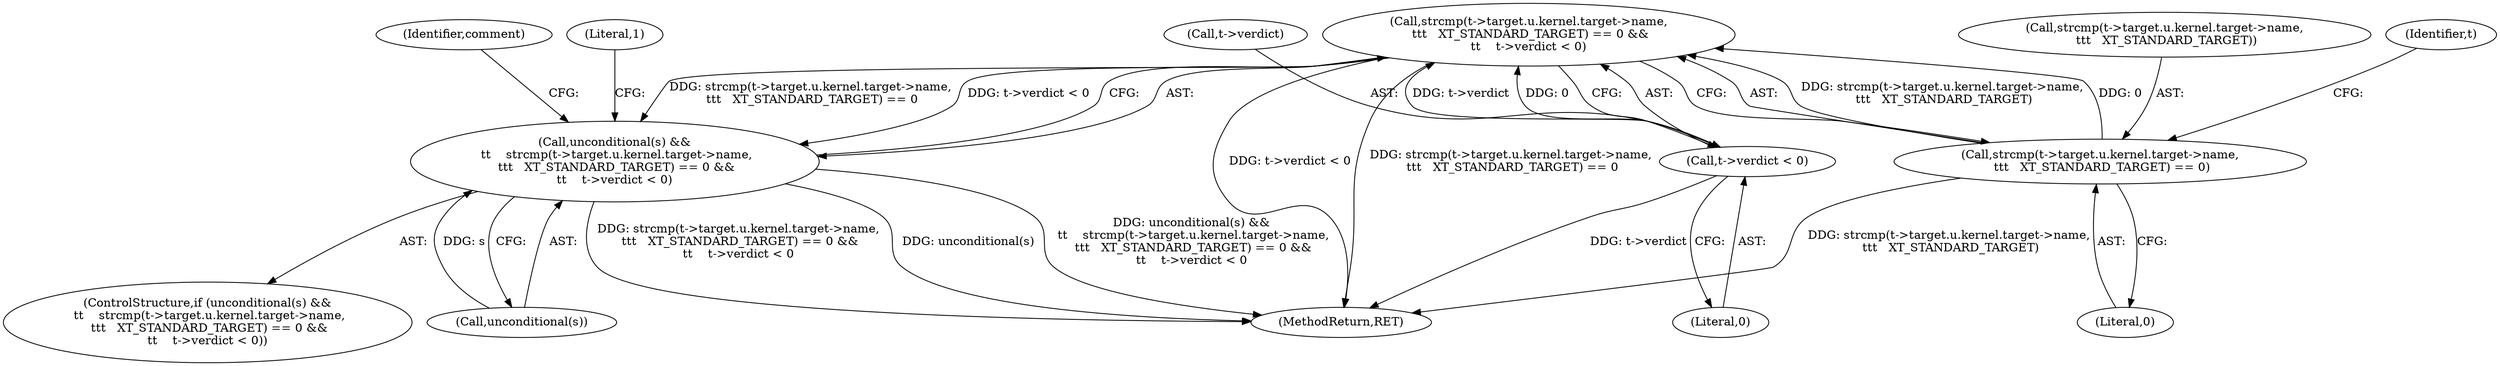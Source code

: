 digraph "0_linux_54d83fc74aa9ec72794373cb47432c5f7fb1a309_10@API" {
"1000159" [label="(Call,strcmp(t->target.u.kernel.target->name,\n \t\t\t   XT_STANDARD_TARGET) == 0 &&\n\t\t    t->verdict < 0)"];
"1000160" [label="(Call,strcmp(t->target.u.kernel.target->name,\n \t\t\t   XT_STANDARD_TARGET) == 0)"];
"1000175" [label="(Call,t->verdict < 0)"];
"1000156" [label="(Call,unconditional(s) &&\n \t\t    strcmp(t->target.u.kernel.target->name,\n \t\t\t   XT_STANDARD_TARGET) == 0 &&\n\t\t    t->verdict < 0)"];
"1000161" [label="(Call,strcmp(t->target.u.kernel.target->name,\n \t\t\t   XT_STANDARD_TARGET))"];
"1000156" [label="(Call,unconditional(s) &&\n \t\t    strcmp(t->target.u.kernel.target->name,\n \t\t\t   XT_STANDARD_TARGET) == 0 &&\n\t\t    t->verdict < 0)"];
"1000177" [label="(Identifier,t)"];
"1000176" [label="(Call,t->verdict)"];
"1000157" [label="(Call,unconditional(s))"];
"1000160" [label="(Call,strcmp(t->target.u.kernel.target->name,\n \t\t\t   XT_STANDARD_TARGET) == 0)"];
"1000159" [label="(Call,strcmp(t->target.u.kernel.target->name,\n \t\t\t   XT_STANDARD_TARGET) == 0 &&\n\t\t    t->verdict < 0)"];
"1000179" [label="(Literal,0)"];
"1000155" [label="(ControlStructure,if (unconditional(s) &&\n \t\t    strcmp(t->target.u.kernel.target->name,\n \t\t\t   XT_STANDARD_TARGET) == 0 &&\n\t\t    t->verdict < 0))"];
"1000183" [label="(Identifier,comment)"];
"1000203" [label="(MethodReturn,RET)"];
"1000175" [label="(Call,t->verdict < 0)"];
"1000174" [label="(Literal,0)"];
"1000196" [label="(Literal,1)"];
"1000159" -> "1000156"  [label="AST: "];
"1000159" -> "1000160"  [label="CFG: "];
"1000159" -> "1000175"  [label="CFG: "];
"1000160" -> "1000159"  [label="AST: "];
"1000175" -> "1000159"  [label="AST: "];
"1000156" -> "1000159"  [label="CFG: "];
"1000159" -> "1000203"  [label="DDG: strcmp(t->target.u.kernel.target->name,\n \t\t\t   XT_STANDARD_TARGET) == 0"];
"1000159" -> "1000203"  [label="DDG: t->verdict < 0"];
"1000159" -> "1000156"  [label="DDG: strcmp(t->target.u.kernel.target->name,\n \t\t\t   XT_STANDARD_TARGET) == 0"];
"1000159" -> "1000156"  [label="DDG: t->verdict < 0"];
"1000160" -> "1000159"  [label="DDG: strcmp(t->target.u.kernel.target->name,\n \t\t\t   XT_STANDARD_TARGET)"];
"1000160" -> "1000159"  [label="DDG: 0"];
"1000175" -> "1000159"  [label="DDG: t->verdict"];
"1000175" -> "1000159"  [label="DDG: 0"];
"1000160" -> "1000174"  [label="CFG: "];
"1000161" -> "1000160"  [label="AST: "];
"1000174" -> "1000160"  [label="AST: "];
"1000177" -> "1000160"  [label="CFG: "];
"1000160" -> "1000203"  [label="DDG: strcmp(t->target.u.kernel.target->name,\n \t\t\t   XT_STANDARD_TARGET)"];
"1000175" -> "1000179"  [label="CFG: "];
"1000176" -> "1000175"  [label="AST: "];
"1000179" -> "1000175"  [label="AST: "];
"1000175" -> "1000203"  [label="DDG: t->verdict"];
"1000156" -> "1000155"  [label="AST: "];
"1000156" -> "1000157"  [label="CFG: "];
"1000157" -> "1000156"  [label="AST: "];
"1000183" -> "1000156"  [label="CFG: "];
"1000196" -> "1000156"  [label="CFG: "];
"1000156" -> "1000203"  [label="DDG: unconditional(s)"];
"1000156" -> "1000203"  [label="DDG: unconditional(s) &&\n \t\t    strcmp(t->target.u.kernel.target->name,\n \t\t\t   XT_STANDARD_TARGET) == 0 &&\n\t\t    t->verdict < 0"];
"1000156" -> "1000203"  [label="DDG: strcmp(t->target.u.kernel.target->name,\n \t\t\t   XT_STANDARD_TARGET) == 0 &&\n\t\t    t->verdict < 0"];
"1000157" -> "1000156"  [label="DDG: s"];
}

